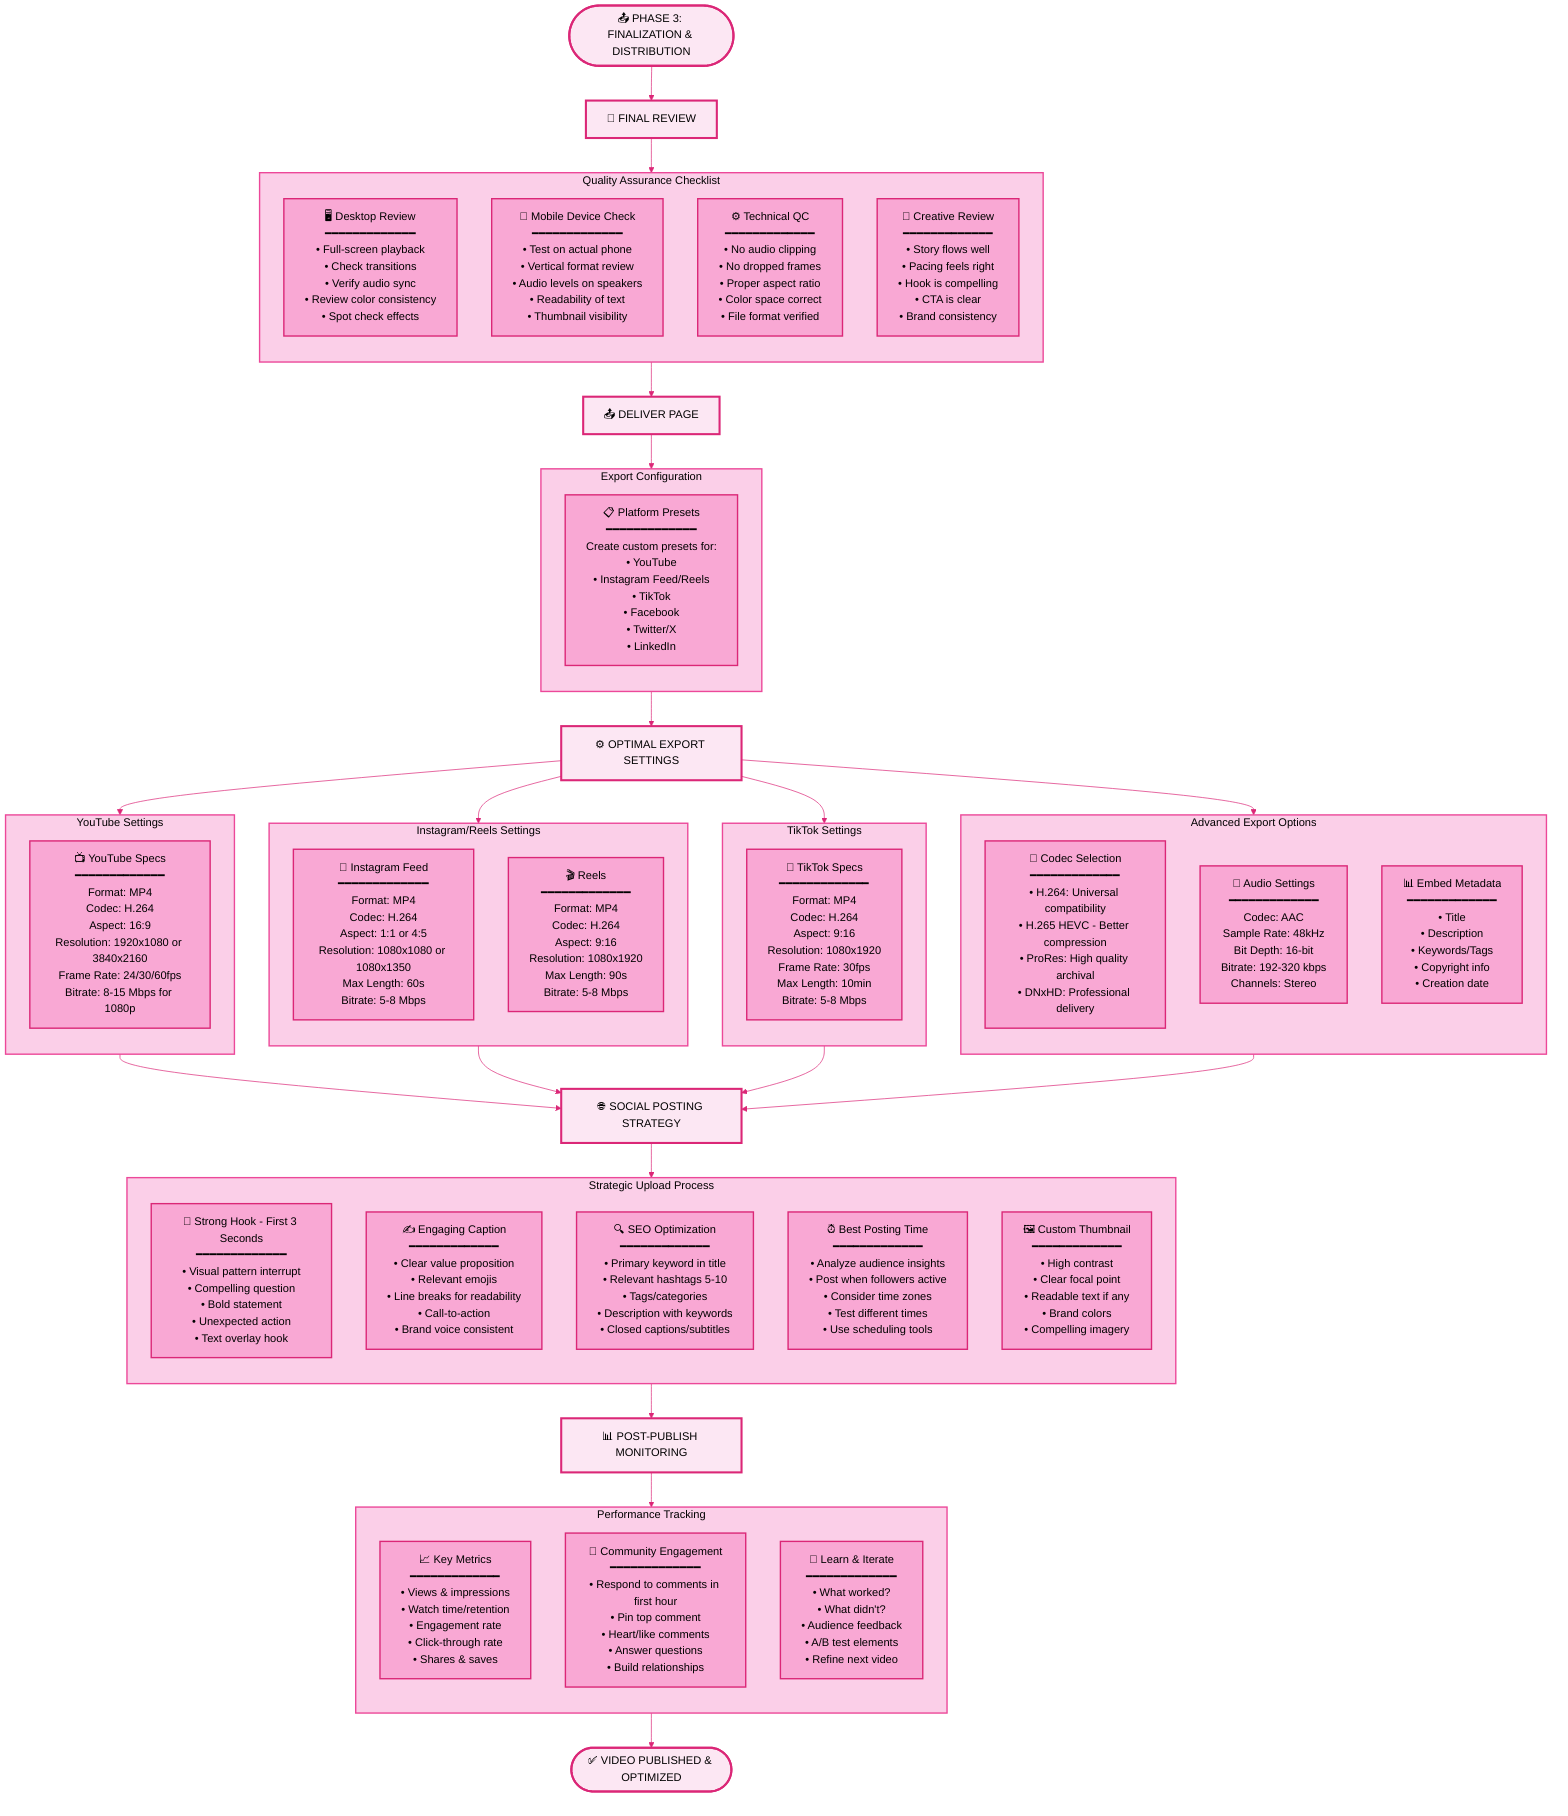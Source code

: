 %%{init: {'theme':'base', 'themeVariables': { 'primaryColor':'#fce7f3','primaryTextColor':'#000','primaryBorderColor':'#db2777','lineColor':'#db2777','secondaryColor':'#fbcfe8','tertiaryColor':'#f9a8d4'}}}%%
flowchart TD
    Start([📤 PHASE 3: FINALIZATION & DISTRIBUTION])
    
    Start --> Review[📱 FINAL REVIEW]
    
    subgraph ReviewProcess["Quality Assurance Checklist"]
        direction TB
        
        Desktop[🖥️ Desktop Review<br/>━━━━━━━━━━━━━<br/>• Full-screen playback<br/>• Check transitions<br/>• Verify audio sync<br/>• Review color consistency<br/>• Spot check effects]
        
        Mobile[📱 Mobile Device Check<br/>━━━━━━━━━━━━━<br/>• Test on actual phone<br/>• Vertical format review<br/>• Audio levels on speakers<br/>• Readability of text<br/>• Thumbnail visibility]
        
        Technical[⚙️ Technical QC<br/>━━━━━━━━━━━━━<br/>• No audio clipping<br/>• No dropped frames<br/>• Proper aspect ratio<br/>• Color space correct<br/>• File format verified]
        
        Creative[🎨 Creative Review<br/>━━━━━━━━━━━━━<br/>• Story flows well<br/>• Pacing feels right<br/>• Hook is compelling<br/>• CTA is clear<br/>• Brand consistency]
    end
    
    Review --> ReviewProcess
    ReviewProcess --> Deliver
    
    Deliver[📤 DELIVER PAGE]
    
    subgraph DeliverPage["Export Configuration"]
        direction TB
        
        Presets[📋 Platform Presets<br/>━━━━━━━━━━━━━<br/>Create custom presets for:<br/>• YouTube<br/>• Instagram Feed/Reels<br/>• TikTok<br/>• Facebook<br/>• Twitter/X<br/>• LinkedIn]
    end
    
    Deliver --> DeliverPage
    DeliverPage --> Export
    
    Export[⚙️ OPTIMAL EXPORT SETTINGS]
    
    subgraph YouTube["YouTube Settings"]
        direction TB
        YT1[📺 YouTube Specs<br/>━━━━━━━━━━━━━<br/>Format: MP4<br/>Codec: H.264<br/>Aspect: 16:9<br/>Resolution: 1920x1080 or 3840x2160<br/>Frame Rate: 24/30/60fps<br/>Bitrate: 8-15 Mbps for 1080p]
    end
    
    subgraph Instagram["Instagram/Reels Settings"]
        direction TB
        IG1[📸 Instagram Feed<br/>━━━━━━━━━━━━━<br/>Format: MP4<br/>Codec: H.264<br/>Aspect: 1:1 or 4:5<br/>Resolution: 1080x1080 or 1080x1350<br/>Max Length: 60s<br/>Bitrate: 5-8 Mbps]
        
        IG2[🎬 Reels<br/>━━━━━━━━━━━━━<br/>Format: MP4<br/>Codec: H.264<br/>Aspect: 9:16<br/>Resolution: 1080x1920<br/>Max Length: 90s<br/>Bitrate: 5-8 Mbps]
    end
    
    subgraph TikTok["TikTok Settings"]
        direction TB
        TT1[🎵 TikTok Specs<br/>━━━━━━━━━━━━━<br/>Format: MP4<br/>Codec: H.264<br/>Aspect: 9:16<br/>Resolution: 1080x1920<br/>Frame Rate: 30fps<br/>Max Length: 10min<br/>Bitrate: 5-8 Mbps]
    end
    
    subgraph Advanced["Advanced Export Options"]
        direction TB
        
        Codec[🔧 Codec Selection<br/>━━━━━━━━━━━━━<br/>• H.264: Universal compatibility<br/>• H.265 HEVC - Better compression<br/>• ProRes: High quality archival<br/>• DNxHD: Professional delivery]
        
        Audio[🎵 Audio Settings<br/>━━━━━━━━━━━━━<br/>Codec: AAC<br/>Sample Rate: 48kHz<br/>Bit Depth: 16-bit<br/>Bitrate: 192-320 kbps<br/>Channels: Stereo]
        
        Metadata[📊 Embed Metadata<br/>━━━━━━━━━━━━━<br/>• Title<br/>• Description<br/>• Keywords/Tags<br/>• Copyright info<br/>• Creation date]
    end
    
    Export --> YouTube
    Export --> Instagram
    Export --> TikTok
    Export --> Advanced
    
    YouTube --> Social
    Instagram --> Social
    TikTok --> Social
    Advanced --> Social
    
    Social[🌐 SOCIAL POSTING STRATEGY]
    
    subgraph SocialStrategy["Strategic Upload Process"]
        direction TB
        
        Hook[🎣 Strong Hook - First 3 Seconds<br/>━━━━━━━━━━━━━<br/>• Visual pattern interrupt<br/>• Compelling question<br/>• Bold statement<br/>• Unexpected action<br/>• Text overlay hook]
        
        Caption[✍️ Engaging Caption<br/>━━━━━━━━━━━━━<br/>• Clear value proposition<br/>• Relevant emojis<br/>• Line breaks for readability<br/>• Call-to-action<br/>• Brand voice consistent]
        
        SEO[🔍 SEO Optimization<br/>━━━━━━━━━━━━━<br/>• Primary keyword in title<br/>• Relevant hashtags 5-10<br/>• Tags/categories<br/>• Description with keywords<br/>• Closed captions/subtitles]
        
        Timing[⏰ Best Posting Time<br/>━━━━━━━━━━━━━<br/>• Analyze audience insights<br/>• Post when followers active<br/>• Consider time zones<br/>• Test different times<br/>• Use scheduling tools]
        
        Thumbnail[🖼️ Custom Thumbnail<br/>━━━━━━━━━━━━━<br/>• High contrast<br/>• Clear focal point<br/>• Readable text if any<br/>• Brand colors<br/>• Compelling imagery]
    end
    
    Social --> SocialStrategy
    SocialStrategy --> Analytics
    
    Analytics[📊 POST-PUBLISH MONITORING]
    
    subgraph Monitoring["Performance Tracking"]
        direction TB
        
        Metrics[📈 Key Metrics<br/>━━━━━━━━━━━━━<br/>• Views & impressions<br/>• Watch time/retention<br/>• Engagement rate<br/>• Click-through rate<br/>• Shares & saves]
        
        Engage[💬 Community Engagement<br/>━━━━━━━━━━━━━<br/>• Respond to comments in first hour<br/>• Pin top comment<br/>• Heart/like comments<br/>• Answer questions<br/>• Build relationships]
        
        Iterate[🔄 Learn & Iterate<br/>━━━━━━━━━━━━━<br/>• What worked?<br/>• What didn't?<br/>• Audience feedback<br/>• A/B test elements<br/>• Refine next video]
    end
    
    Analytics --> Monitoring
    Monitoring --> Complete
    
    Complete([✅ VIDEO PUBLISHED & OPTIMIZED])
    
    classDef phase3Style fill:#fce7f3,stroke:#db2777,stroke-width:3px,color:#000
    classDef detailStyle fill:#fbcfe8,stroke:#ec4899,stroke-width:2px,color:#000
    classDef highlightStyle fill:#f9a8d4,stroke:#db2777,stroke-width:2px,color:#000
    
    class Start,Review,Deliver,Export,Social,Analytics,Complete phase3Style
    class ReviewProcess,DeliverPage,YouTube,Instagram,TikTok,Advanced,SocialStrategy,Monitoring detailStyle
    class Desktop,Mobile,Technical,Creative,Presets,YT1,IG1,IG2,TT1,Codec,Audio,Metadata,Hook,Caption,SEO,Timing,Thumbnail,Metrics,Engage,Iterate highlightStyle